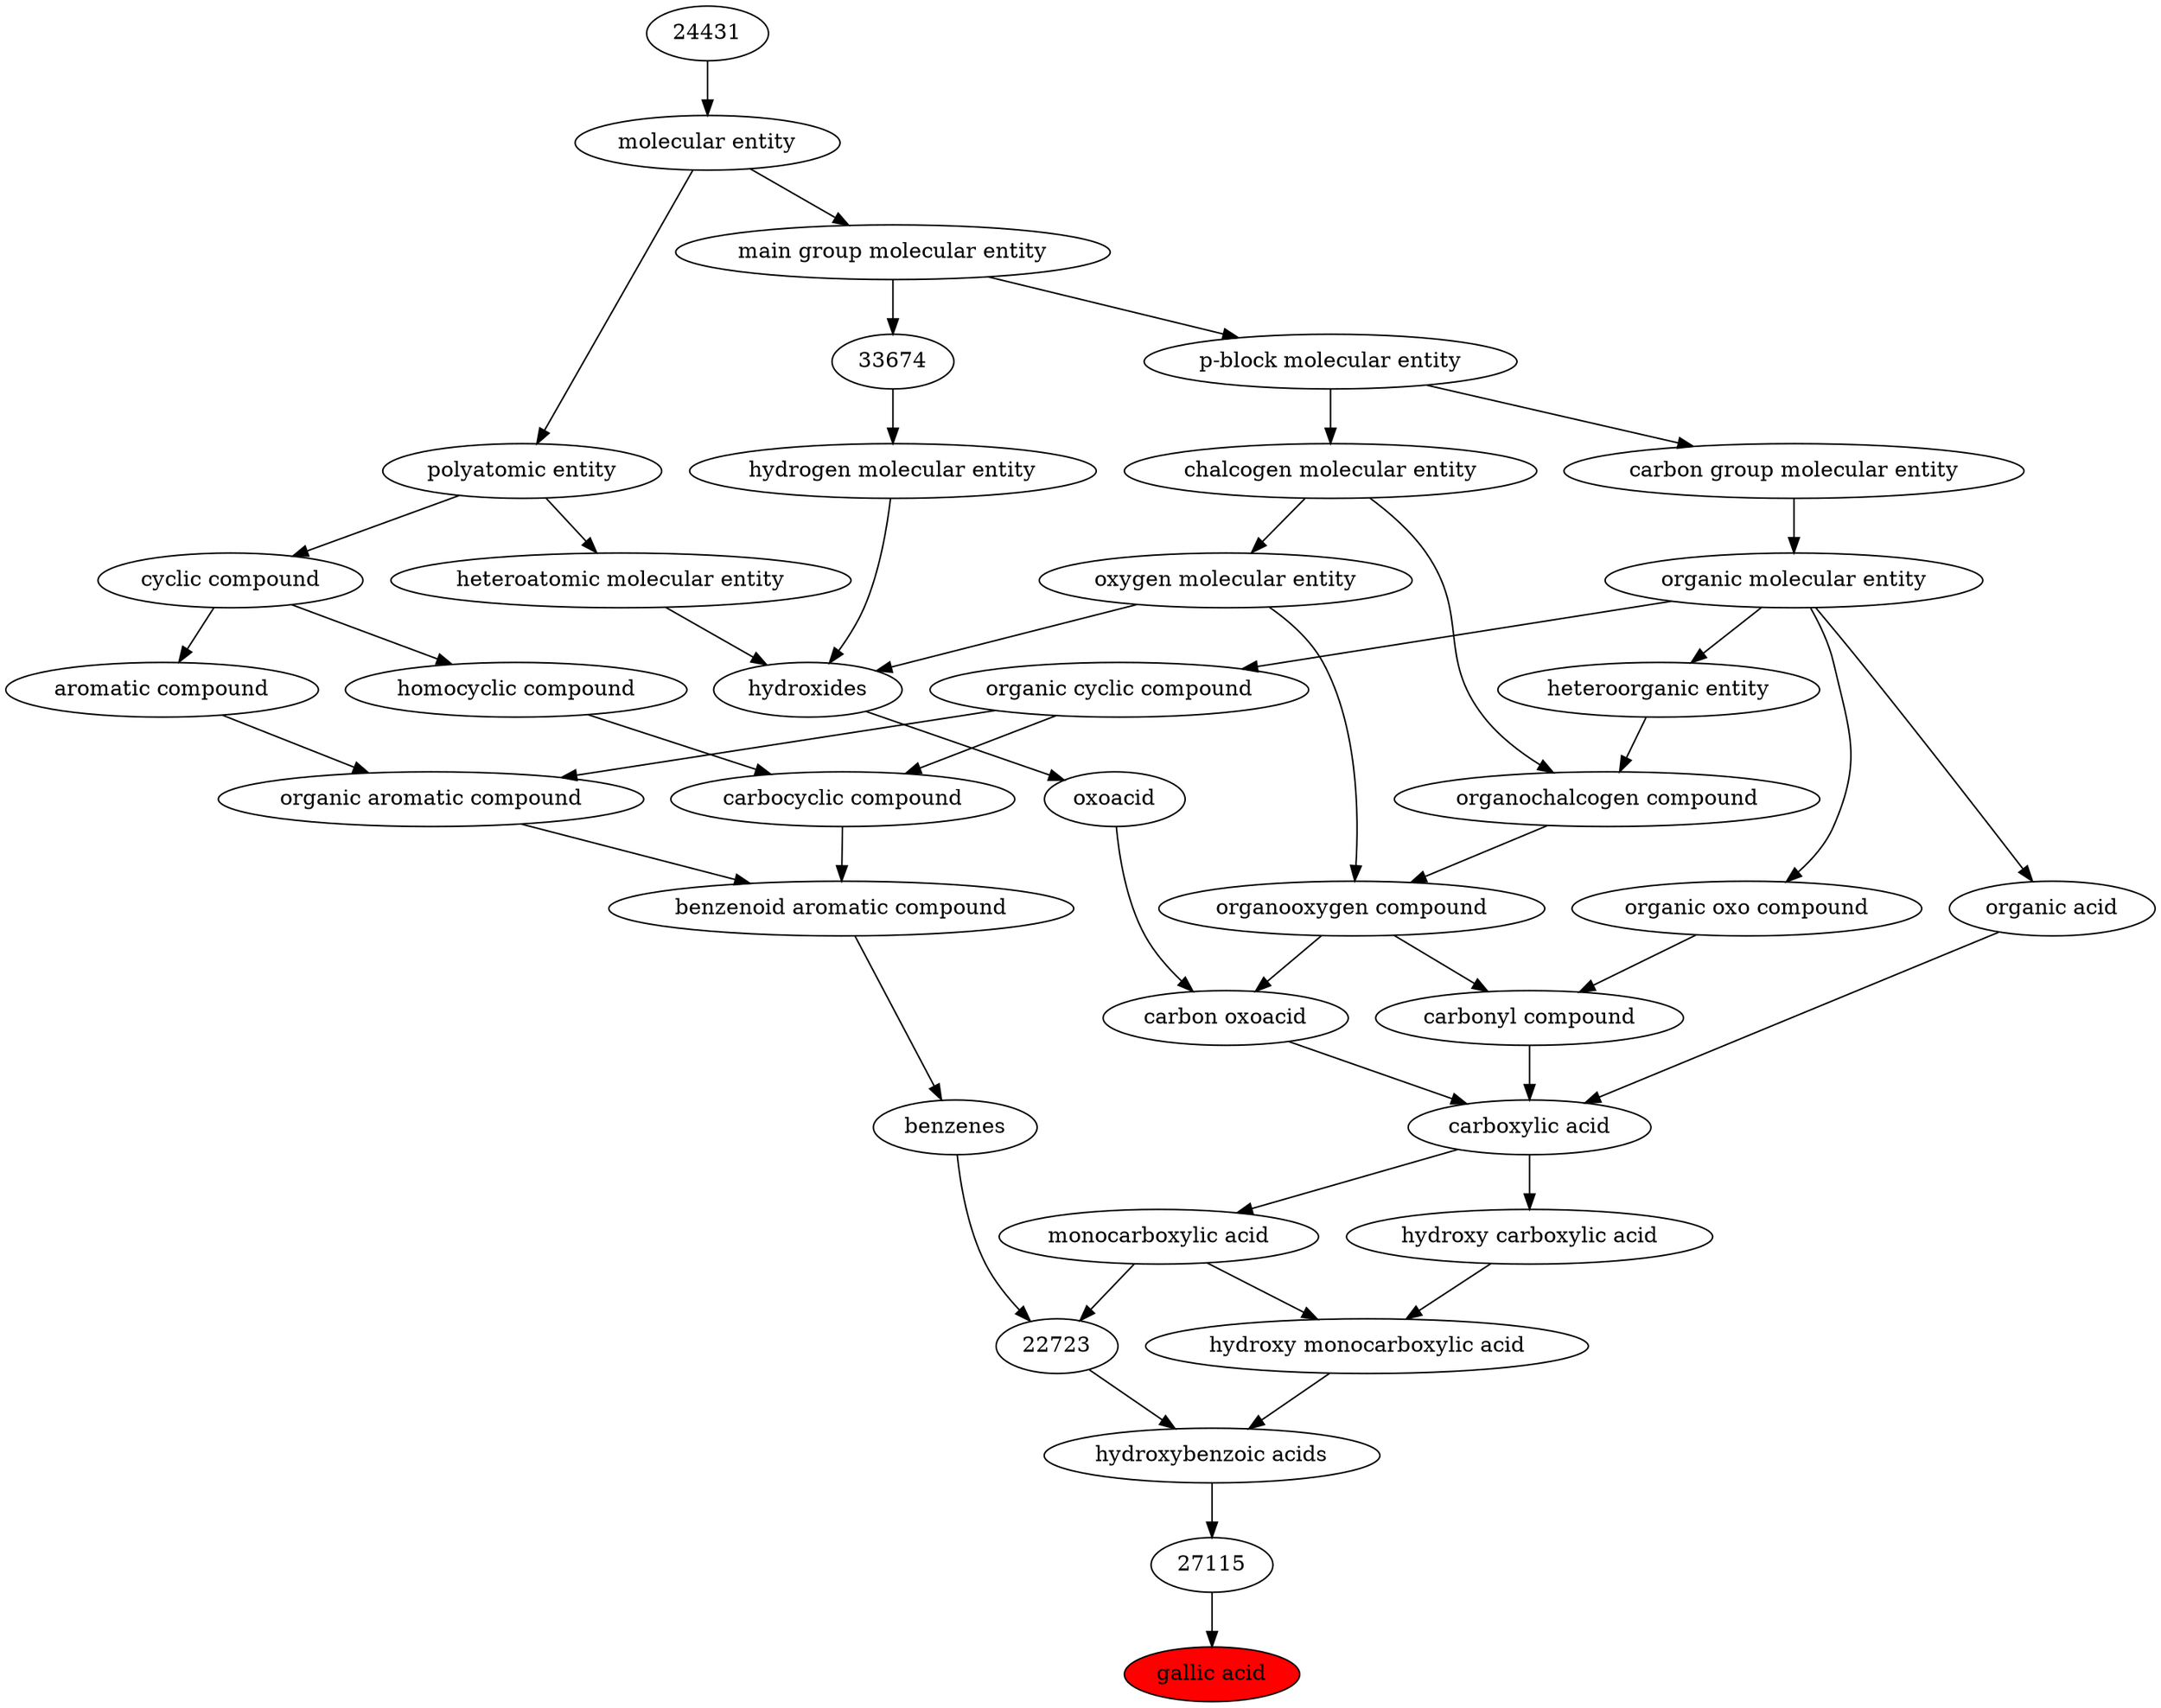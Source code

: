 digraph tree{ 
30778 [label="gallic acid" fillcolor=red style=filled]
27115 -> 30778
27115 [label="27115"]
24676 -> 27115
24676 [label="hydroxybenzoic acids"]
35868 -> 24676
22723 -> 24676
35868 [label="hydroxy monocarboxylic acid"]
25384 -> 35868
24669 -> 35868
22723 [label="22723"]
22712 -> 22723
25384 -> 22723
25384 [label="monocarboxylic acid"]
33575 -> 25384
24669 [label="hydroxy carboxylic acid"]
33575 -> 24669
22712 [label="benzenes"]
33836 -> 22712
33575 [label="carboxylic acid"]
36586 -> 33575
35605 -> 33575
64709 -> 33575
33836 [label="benzenoid aromatic compound"]
33659 -> 33836
33598 -> 33836
36586 [label="carbonyl compound"]
36587 -> 36586
36963 -> 36586
35605 [label="carbon oxoacid"]
24833 -> 35605
36963 -> 35605
64709 [label="organic acid"]
50860 -> 64709
33659 [label="organic aromatic compound"]
33832 -> 33659
33655 -> 33659
33598 [label="carbocyclic compound"]
33832 -> 33598
33597 -> 33598
36587 [label="organic oxo compound"]
50860 -> 36587
36963 [label="organooxygen compound"]
36962 -> 36963
25806 -> 36963
24833 [label="oxoacid"]
24651 -> 24833
50860 [label="organic molecular entity"]
33582 -> 50860
33832 [label="organic cyclic compound"]
50860 -> 33832
33655 [label="aromatic compound"]
33595 -> 33655
33597 [label="homocyclic compound"]
33595 -> 33597
36962 [label="organochalcogen compound"]
33285 -> 36962
33304 -> 36962
25806 [label="oxygen molecular entity"]
33304 -> 25806
24651 [label="hydroxides"]
25806 -> 24651
33608 -> 24651
37577 -> 24651
33582 [label="carbon group molecular entity"]
33675 -> 33582
33595 [label="cyclic compound"]
36357 -> 33595
33285 [label="heteroorganic entity"]
50860 -> 33285
33304 [label="chalcogen molecular entity"]
33675 -> 33304
33608 [label="hydrogen molecular entity"]
33674 -> 33608
37577 [label="heteroatomic molecular entity"]
36357 -> 37577
33675 [label="p-block molecular entity"]
33579 -> 33675
36357 [label="polyatomic entity"]
23367 -> 36357
33674 [label="33674"]
33579 -> 33674
33579 [label="main group molecular entity"]
23367 -> 33579
23367 [label="molecular entity"]
24431 -> 23367
24431 [label="24431"]
}